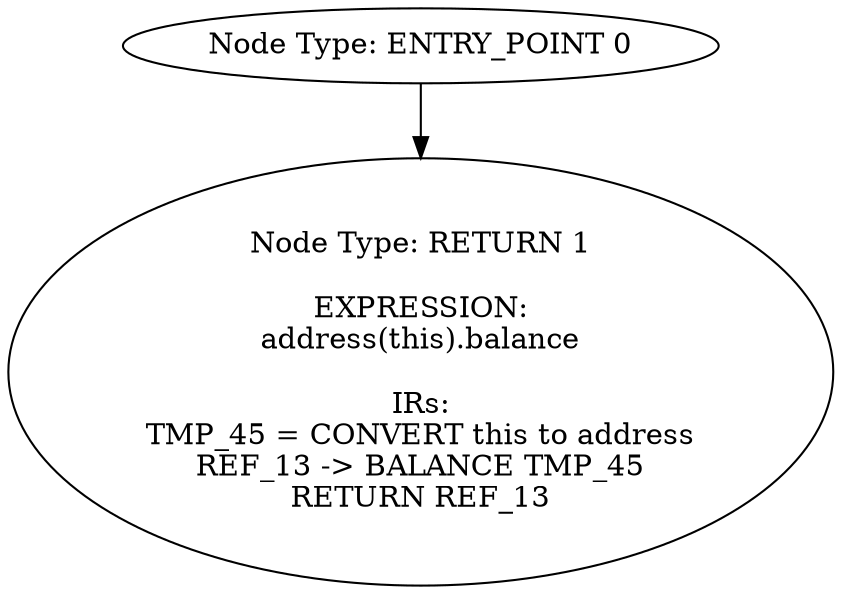 digraph{
0[label="Node Type: ENTRY_POINT 0
"];
0->1;
1[label="Node Type: RETURN 1

EXPRESSION:
address(this).balance

IRs:
TMP_45 = CONVERT this to address
REF_13 -> BALANCE TMP_45
RETURN REF_13"];
}
